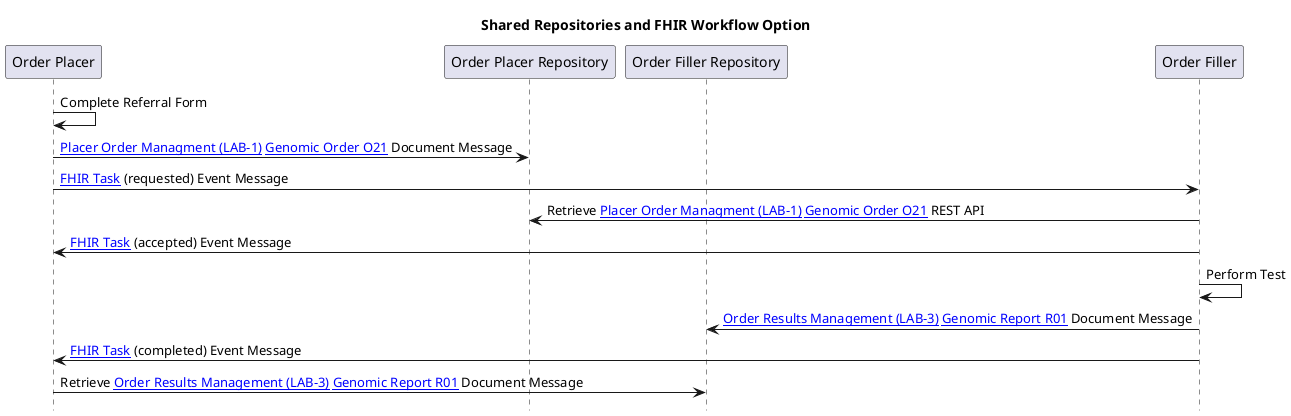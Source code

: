 @startuml

skinparam svgDimensionStyle false

title "Shared Repositories and FHIR Workflow Option"

hide footbox

participant "Order Placer" as EPR
participant "Order Placer Repository" as CDRO
participant "Order Filler Repository" as CDRF
participant "Order Filler" as LIMS


EPR -> EPR: Complete Referral Form
EPR -> CDRO: [[LAB-1.html Placer Order Managment (LAB-1)]] [[DDD-TestOrder.html Genomic Order O21]] Document Message
EPR -> LIMS: [[StructureDefinition-Task.html FHIR Task]] (requested) Event Message
LIMS -> CDRO: Retrieve [[LAB-1.html Placer Order Managment (LAB-1)]] [[DDD-TestOrder.html Genomic Order O21]] REST API
LIMS -> EPR: [[StructureDefinition-Task.html FHIR Task]] (accepted) Event Message


LIMS -> LIMS: Perform Test

LIMS -> CDRF: [[LAB-3.html Order Results Management (LAB-3)]] [[DDD-TestReport.html Genomic Report R01]] Document Message
LIMS -> EPR: [[StructureDefinition-Task.html FHIR Task]] (completed) Event Message
EPR -> CDRF: Retrieve [[LAB-3.html Order Results Management (LAB-3)]] [[DDD-TestReport.html Genomic Report R01]] Document Message

@enduml
